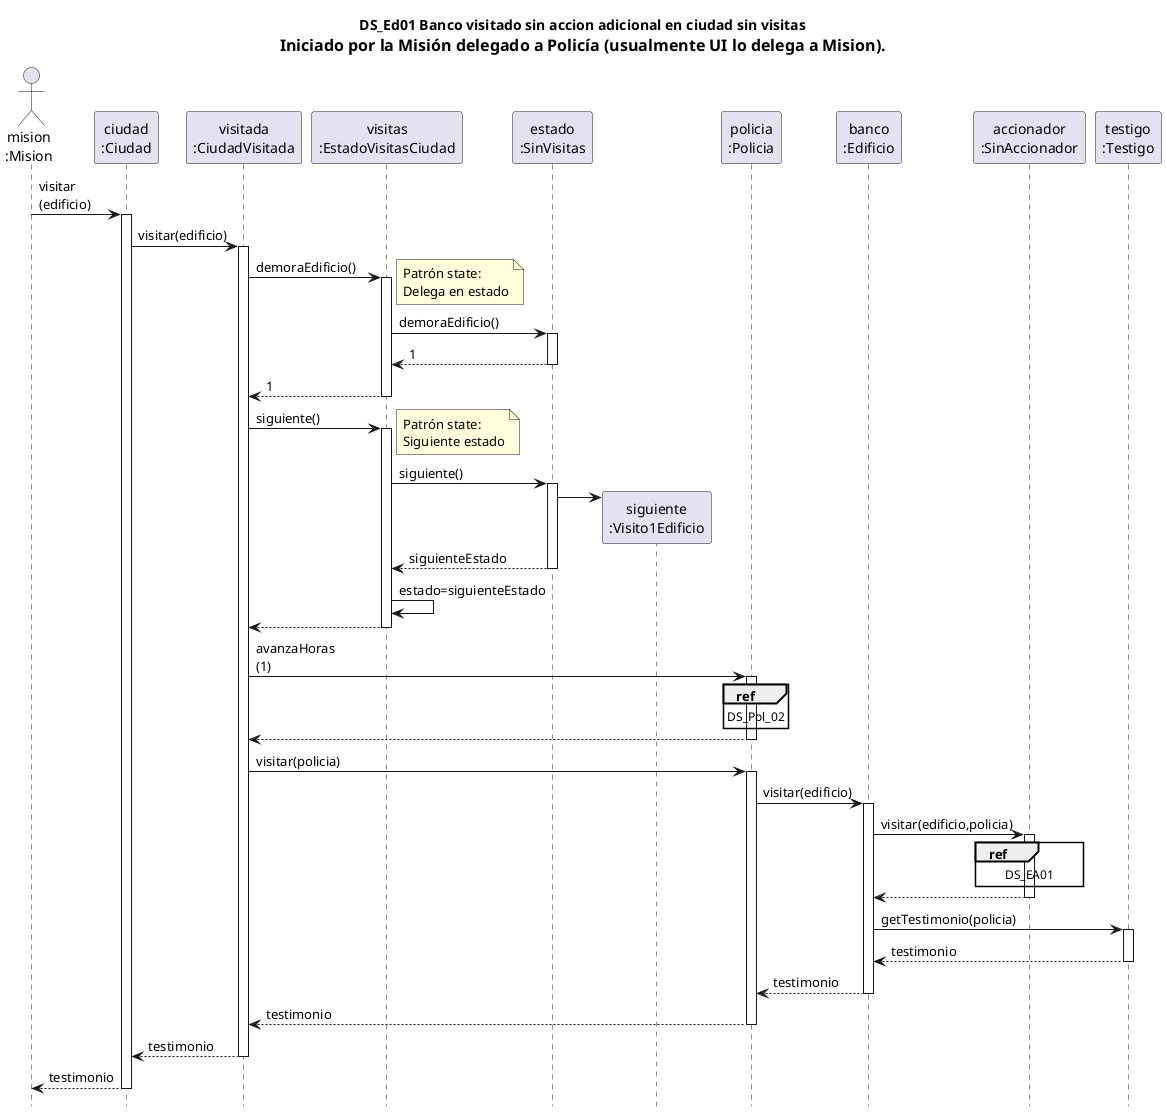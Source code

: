 @startuml ds
hide footbox
!pragma teoz true
skinparam maxMessageSize 200
title DS_Ed01 Banco visitado sin accion adicional en ciudad sin visitas\n<size:16>Iniciado por la Misión delegado a Policía (usualmente UI lo delega a Mision).</size>

actor "mision\n:Mision" as M
participant "ciudad\n:Ciudad" as C
participant "visitada\n:CiudadVisitada" as V
participant "visitas\n:EstadoVisitasCiudad" as N
participant "estado\n:SinVisitas" as i0
participant "siguiente\n:Visito1Edificio" as i1
participant "policia\n:Policia" as P
participant "banco\n:Edificio" as E
participant "accionador\n:SinAccionador" as A
participant "testigo\n:Testigo" as T

M->C++:visitar\n(edificio)
    C->V++:visitar(edificio)
        V->N++:demoraEdificio()
            note right
                Patrón state:
                Delega en estado
            end note
            N->i0++:demoraEdificio()
            return 1
        return 1

        V->N++:siguiente()
            note right
                Patrón state:
                Siguiente estado
            end note
            N->i0++:siguiente()
                i0->i1**
            return siguienteEstado
            N->N: estado=siguienteEstado
        return

        V->P++:avanzaHoras\n(1)
            ref over P
                DS_Pol_02
            end ref
        return
        V->P++:visitar(policia)
            P->E++:visitar(edificio)
                E->A++:visitar(edificio,policia)
                    ref over A
                        DS_EA01
                    end ref
                return
                E->T++:getTestimonio(policia)
                return testimonio
            return testimonio
        return testimonio
    return testimonio
return testimonio
@enduml